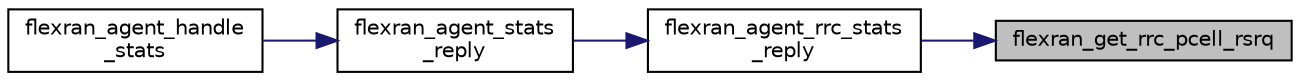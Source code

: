 digraph "flexran_get_rrc_pcell_rsrq"
{
 // LATEX_PDF_SIZE
  edge [fontname="Helvetica",fontsize="10",labelfontname="Helvetica",labelfontsize="10"];
  node [fontname="Helvetica",fontsize="10",shape=record];
  rankdir="RL";
  Node1 [label="flexran_get_rrc_pcell_rsrq",height=0.2,width=0.4,color="black", fillcolor="grey75", style="filled", fontcolor="black",tooltip=" "];
  Node1 -> Node2 [dir="back",color="midnightblue",fontsize="10",style="solid",fontname="Helvetica"];
  Node2 [label="flexran_agent_rrc_stats\l_reply",height=0.2,width=0.4,color="black", fillcolor="white", style="filled",URL="$flexran__agent__rrc_8h.html#a80744215661d08692b273af7c820b223",tooltip=" "];
  Node2 -> Node3 [dir="back",color="midnightblue",fontsize="10",style="solid",fontname="Helvetica"];
  Node3 [label="flexran_agent_stats\l_reply",height=0.2,width=0.4,color="black", fillcolor="white", style="filled",URL="$flexran__agent__handler_8c.html#a5d243d6bde0840630abc819d19bd4778",tooltip=" "];
  Node3 -> Node4 [dir="back",color="midnightblue",fontsize="10",style="solid",fontname="Helvetica"];
  Node4 [label="flexran_agent_handle\l_stats",height=0.2,width=0.4,color="black", fillcolor="white", style="filled",URL="$flexran__agent__handler_8c.html#a43c9a5dc096691280f076b3867c03464",tooltip=" "];
}
